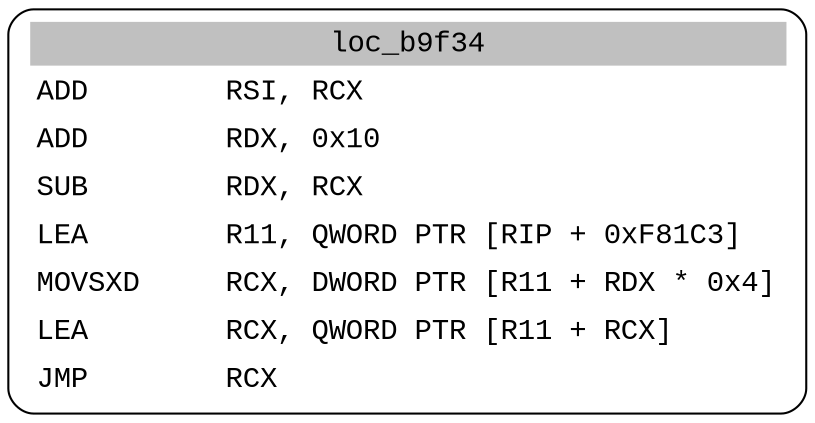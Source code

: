 digraph asm_graph {
1941 [
shape="Mrecord" fontname="Courier New"label =<<table border="0" cellborder="0" cellpadding="3"><tr><td align="center" colspan="2" bgcolor="grey">loc_b9f34</td></tr><tr><td align="left">ADD        RSI, RCX</td></tr><tr><td align="left">ADD        RDX, 0x10</td></tr><tr><td align="left">SUB        RDX, RCX</td></tr><tr><td align="left">LEA        R11, QWORD PTR [RIP + 0xF81C3]</td></tr><tr><td align="left">MOVSXD     RCX, DWORD PTR [R11 + RDX * 0x4]</td></tr><tr><td align="left">LEA        RCX, QWORD PTR [R11 + RCX]</td></tr><tr><td align="left">JMP        RCX</td></tr></table>> ];
}
